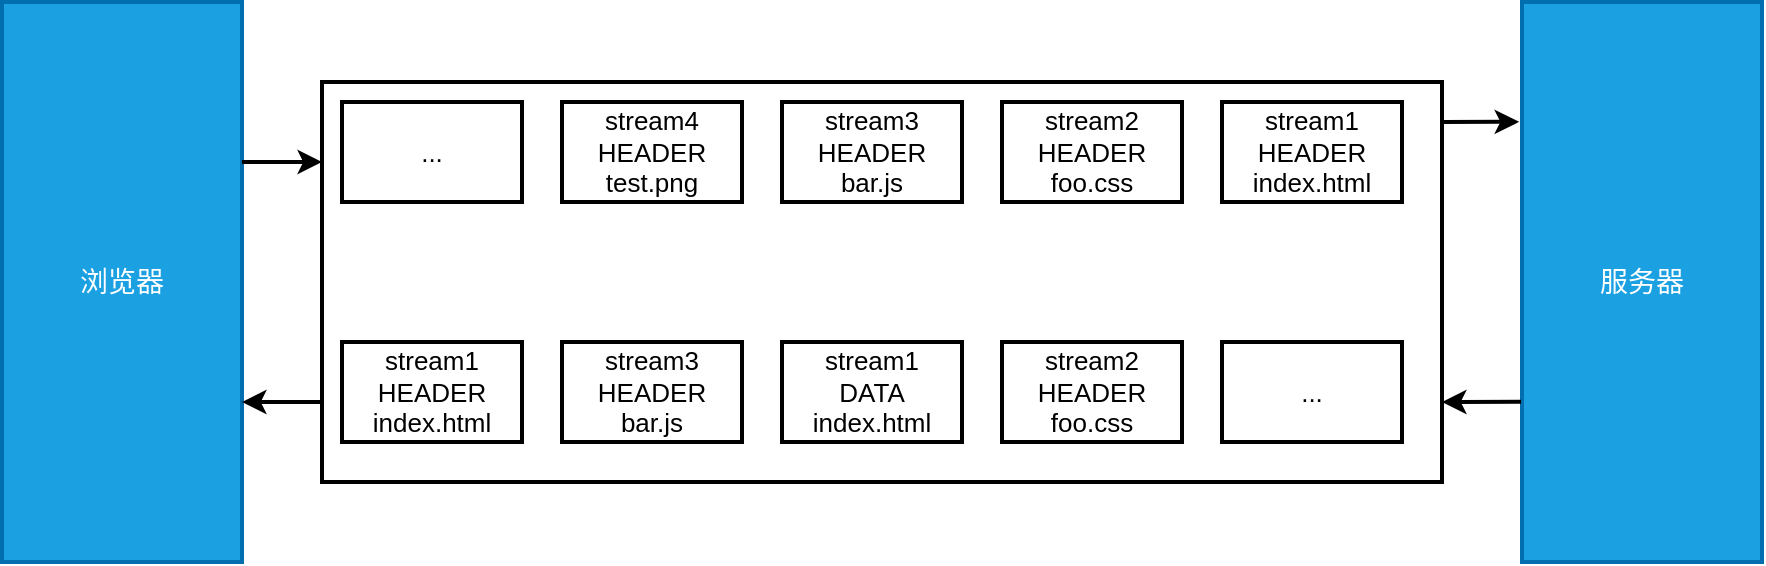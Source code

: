 <mxfile>
    <diagram id="ZStL4v_jgnLMQSh89JSY" name="第 1 页">
        <mxGraphModel dx="959" dy="364" grid="1" gridSize="10" guides="1" tooltips="1" connect="1" arrows="1" fold="1" page="1" pageScale="1" pageWidth="827" pageHeight="1169" math="0" shadow="0">
            <root>
                <mxCell id="0"/>
                <mxCell id="1" parent="0"/>
                <mxCell id="2" value="浏览器" style="rounded=0;whiteSpace=wrap;html=1;strokeWidth=2;fontSize=14;fillColor=#1ba1e2;fontColor=#ffffff;strokeColor=#006EAF;" vertex="1" parent="1">
                    <mxGeometry x="40" y="40" width="120" height="280" as="geometry"/>
                </mxCell>
                <mxCell id="3" value="服务器" style="rounded=0;whiteSpace=wrap;html=1;strokeWidth=2;fontSize=14;fillColor=#1ba1e2;fontColor=#ffffff;strokeColor=#006EAF;" vertex="1" parent="1">
                    <mxGeometry x="800" y="40" width="120" height="280" as="geometry"/>
                </mxCell>
                <mxCell id="4" value="" style="rounded=0;whiteSpace=wrap;html=1;strokeWidth=2;fontSize=13;" vertex="1" parent="1">
                    <mxGeometry x="200" y="80" width="560" height="200" as="geometry"/>
                </mxCell>
                <mxCell id="5" value="stream1&lt;br style=&quot;font-size: 13px;&quot;&gt;HEADER&lt;br style=&quot;font-size: 13px;&quot;&gt;index.html" style="rounded=0;whiteSpace=wrap;html=1;strokeWidth=2;fontSize=13;" vertex="1" parent="1">
                    <mxGeometry x="650" y="90" width="90" height="50" as="geometry"/>
                </mxCell>
                <mxCell id="6" value="stream2&lt;br style=&quot;font-size: 13px;&quot;&gt;HEADER&lt;br style=&quot;font-size: 13px;&quot;&gt;foo.css" style="rounded=0;whiteSpace=wrap;html=1;strokeWidth=2;fontSize=13;" vertex="1" parent="1">
                    <mxGeometry x="540" y="90" width="90" height="50" as="geometry"/>
                </mxCell>
                <mxCell id="7" value="stream3&lt;br style=&quot;font-size: 13px;&quot;&gt;HEADER&lt;br style=&quot;font-size: 13px;&quot;&gt;bar.js" style="rounded=0;whiteSpace=wrap;html=1;strokeWidth=2;fontSize=13;" vertex="1" parent="1">
                    <mxGeometry x="430" y="90" width="90" height="50" as="geometry"/>
                </mxCell>
                <mxCell id="8" value="stream4&lt;br style=&quot;font-size: 13px;&quot;&gt;HEADER&lt;br style=&quot;font-size: 13px;&quot;&gt;test.png" style="rounded=0;whiteSpace=wrap;html=1;strokeWidth=2;fontSize=13;" vertex="1" parent="1">
                    <mxGeometry x="320" y="90" width="90" height="50" as="geometry"/>
                </mxCell>
                <mxCell id="9" value="..." style="rounded=0;whiteSpace=wrap;html=1;strokeWidth=2;fontSize=13;" vertex="1" parent="1">
                    <mxGeometry x="210" y="90" width="90" height="50" as="geometry"/>
                </mxCell>
                <mxCell id="10" value="..." style="rounded=0;whiteSpace=wrap;html=1;strokeWidth=2;fontSize=13;" vertex="1" parent="1">
                    <mxGeometry x="650" y="210" width="90" height="50" as="geometry"/>
                </mxCell>
                <mxCell id="11" value="stream1&lt;br style=&quot;font-size: 13px;&quot;&gt;HEADER&lt;br style=&quot;font-size: 13px;&quot;&gt;index.html" style="rounded=0;whiteSpace=wrap;html=1;strokeWidth=2;fontSize=13;" vertex="1" parent="1">
                    <mxGeometry x="210" y="210" width="90" height="50" as="geometry"/>
                </mxCell>
                <mxCell id="13" value="stream1&lt;br style=&quot;font-size: 13px;&quot;&gt;DATA&lt;br style=&quot;font-size: 13px;&quot;&gt;index.html" style="rounded=0;whiteSpace=wrap;html=1;strokeWidth=2;fontSize=13;" vertex="1" parent="1">
                    <mxGeometry x="430" y="210" width="90" height="50" as="geometry"/>
                </mxCell>
                <mxCell id="15" value="stream3&lt;br style=&quot;font-size: 13px;&quot;&gt;HEADER&lt;br style=&quot;font-size: 13px;&quot;&gt;bar.js" style="rounded=0;whiteSpace=wrap;html=1;strokeWidth=2;fontSize=13;" vertex="1" parent="1">
                    <mxGeometry x="320" y="210" width="90" height="50" as="geometry"/>
                </mxCell>
                <mxCell id="16" value="stream2&lt;br style=&quot;font-size: 13px;&quot;&gt;HEADER&lt;br style=&quot;font-size: 13px;&quot;&gt;foo.css" style="rounded=0;whiteSpace=wrap;html=1;strokeWidth=2;fontSize=13;" vertex="1" parent="1">
                    <mxGeometry x="540" y="210" width="90" height="50" as="geometry"/>
                </mxCell>
                <mxCell id="17" value="" style="endArrow=classic;html=1;entryX=0;entryY=0.2;entryDx=0;entryDy=0;entryPerimeter=0;strokeWidth=2;fontSize=14;" edge="1" parent="1" target="4">
                    <mxGeometry width="50" height="50" relative="1" as="geometry">
                        <mxPoint x="160" y="120" as="sourcePoint"/>
                        <mxPoint x="210" y="70" as="targetPoint"/>
                    </mxGeometry>
                </mxCell>
                <mxCell id="19" value="" style="endArrow=classic;html=1;entryX=-0.012;entryY=0.214;entryDx=0;entryDy=0;entryPerimeter=0;strokeWidth=2;fontSize=14;" edge="1" parent="1" target="3">
                    <mxGeometry width="50" height="50" relative="1" as="geometry">
                        <mxPoint x="760" y="100" as="sourcePoint"/>
                        <mxPoint x="810" y="50" as="targetPoint"/>
                    </mxGeometry>
                </mxCell>
                <mxCell id="20" value="" style="endArrow=classic;html=1;exitX=-0.004;exitY=0.714;exitDx=0;exitDy=0;exitPerimeter=0;strokeWidth=2;fontSize=14;" edge="1" parent="1" source="3">
                    <mxGeometry width="50" height="50" relative="1" as="geometry">
                        <mxPoint x="710" y="290" as="sourcePoint"/>
                        <mxPoint x="760" y="240" as="targetPoint"/>
                    </mxGeometry>
                </mxCell>
                <mxCell id="21" value="" style="endArrow=classic;html=1;exitX=0.001;exitY=0.8;exitDx=0;exitDy=0;exitPerimeter=0;strokeWidth=2;fontSize=14;" edge="1" parent="1" source="4">
                    <mxGeometry width="50" height="50" relative="1" as="geometry">
                        <mxPoint x="110" y="290" as="sourcePoint"/>
                        <mxPoint x="160" y="240" as="targetPoint"/>
                    </mxGeometry>
                </mxCell>
            </root>
        </mxGraphModel>
    </diagram>
</mxfile>